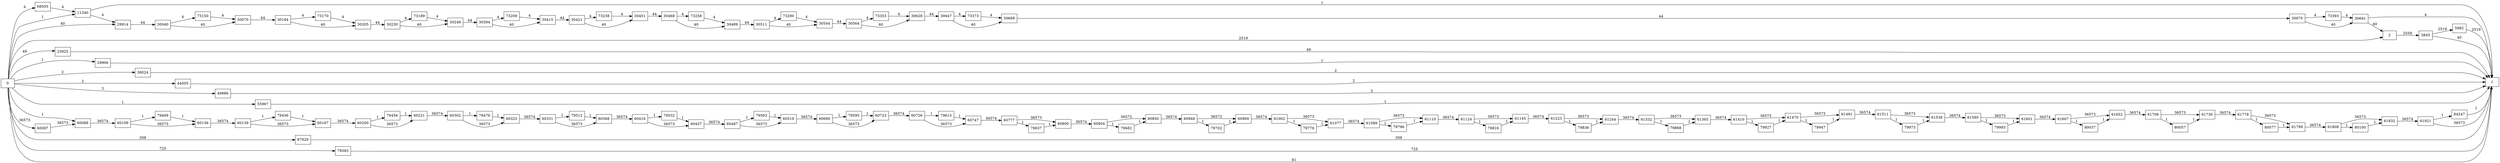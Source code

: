 digraph {
	graph [rankdir=LR]
	node [shape=rectangle]
	2 -> 3845 [label=2559]
	3845 -> 1 [label=40]
	3845 -> 5982 [label=2519]
	5982 -> 1 [label=2519]
	11340 -> 1 [label=1]
	11340 -> 29914 [label=4]
	23925 -> 1 [label=49]
	29906 -> 1 [label=1]
	29914 -> 30040 [label=44]
	30040 -> 30070 [label=40]
	30040 -> 73150 [label=4]
	30070 -> 30184 [label=44]
	30184 -> 30205 [label=40]
	30184 -> 73170 [label=4]
	30205 -> 30230 [label=44]
	30230 -> 30249 [label=40]
	30230 -> 73189 [label=4]
	30249 -> 30394 [label=44]
	30394 -> 30415 [label=40]
	30394 -> 73209 [label=4]
	30415 -> 30421 [label=44]
	30421 -> 30451 [label=40]
	30421 -> 73238 [label=4]
	30451 -> 30468 [label=44]
	30468 -> 30489 [label=40]
	30468 -> 73258 [label=4]
	30489 -> 30511 [label=44]
	30511 -> 30544 [label=40]
	30511 -> 73290 [label=4]
	30544 -> 30564 [label=44]
	30564 -> 30628 [label=40]
	30564 -> 73353 [label=4]
	30628 -> 30647 [label=44]
	30647 -> 30668 [label=40]
	30647 -> 73373 [label=4]
	30668 -> 30670 [label=44]
	30670 -> 30691 [label=40]
	30670 -> 73393 [label=4]
	30691 -> 2 [label=40]
	30691 -> 1 [label=4]
	38024 -> 1 [label=2]
	44005 -> 1 [label=2]
	49986 -> 1 [label=3]
	55967 -> 1 [label=1]
	60087 -> 60088 [label=36573]
	60088 -> 60109 [label=36574]
	60109 -> 60136 [label=36573]
	60109 -> 79409 [label=1]
	60136 -> 60139 [label=36574]
	60139 -> 60167 [label=36573]
	60139 -> 79436 [label=1]
	60167 -> 60200 [label=36574]
	60200 -> 60221 [label=36573]
	60200 -> 79456 [label=1]
	60221 -> 60302 [label=36574]
	60302 -> 60323 [label=36573]
	60302 -> 79476 [label=1]
	60323 -> 60331 [label=36574]
	60331 -> 60368 [label=36573]
	60331 -> 79512 [label=1]
	60368 -> 60416 [label=36574]
	60416 -> 60437 [label=36573]
	60416 -> 79532 [label=1]
	60437 -> 60487 [label=36574]
	60487 -> 60519 [label=36573]
	60487 -> 79563 [label=1]
	60519 -> 60690 [label=36574]
	60690 -> 60723 [label=36573]
	60690 -> 79595 [label=1]
	60723 -> 60726 [label=36574]
	60726 -> 60747 [label=36573]
	60726 -> 79615 [label=1]
	60747 -> 60777 [label=36574]
	60777 -> 60800 [label=36573]
	60777 -> 79637 [label=1]
	60800 -> 60804 [label=36574]
	60804 -> 60850 [label=36573]
	60804 -> 79682 [label=1]
	60850 -> 60948 [label=36574]
	60948 -> 60969 [label=36573]
	60948 -> 79702 [label=1]
	60969 -> 61002 [label=36574]
	61002 -> 61077 [label=36573]
	61002 -> 79776 [label=1]
	61077 -> 61089 [label=36574]
	61089 -> 61110 [label=36573]
	61089 -> 79796 [label=1]
	61110 -> 61124 [label=36574]
	61124 -> 61145 [label=36573]
	61124 -> 79816 [label=1]
	61145 -> 61223 [label=36574]
	61223 -> 61244 [label=36573]
	61223 -> 79836 [label=1]
	61244 -> 61332 [label=36574]
	61332 -> 61365 [label=36573]
	61332 -> 79868 [label=1]
	61365 -> 61410 [label=36574]
	61410 -> 61470 [label=36573]
	61410 -> 79927 [label=1]
	61470 -> 61491 [label=36573]
	61470 -> 79947 [label=1]
	61491 -> 61511 [label=36574]
	61511 -> 61538 [label=36573]
	61511 -> 79973 [label=1]
	61538 -> 61580 [label=36574]
	61580 -> 61601 [label=36573]
	61580 -> 79993 [label=1]
	61601 -> 61607 [label=36574]
	61607 -> 61652 [label=36573]
	61607 -> 80037 [label=1]
	61652 -> 61709 [label=36574]
	61709 -> 61730 [label=36573]
	61709 -> 80057 [label=1]
	61730 -> 61778 [label=36574]
	61778 -> 61799 [label=36573]
	61778 -> 80077 [label=1]
	61799 -> 61808 [label=36574]
	61808 -> 61832 [label=36573]
	61808 -> 80100 [label=1]
	61832 -> 61921 [label=36574]
	61921 -> 1 [label=36573]
	61921 -> 84247 [label=1]
	67929 -> 1 [label=309]
	68505 -> 11340 [label=4]
	73150 -> 30070 [label=4]
	73170 -> 30205 [label=4]
	73189 -> 30249 [label=4]
	73209 -> 30415 [label=4]
	73238 -> 30451 [label=4]
	73258 -> 30489 [label=4]
	73290 -> 30544 [label=4]
	73353 -> 30628 [label=4]
	73373 -> 30668 [label=4]
	73393 -> 30691 [label=4]
	79383 -> 1 [label=725]
	79409 -> 60136 [label=1]
	79436 -> 60167 [label=1]
	79456 -> 60221 [label=1]
	79476 -> 60323 [label=1]
	79512 -> 60368 [label=1]
	79532 -> 60437 [label=1]
	79563 -> 60519 [label=1]
	79595 -> 60723 [label=1]
	79615 -> 60747 [label=1]
	79637 -> 60800 [label=1]
	79682 -> 60850 [label=1]
	79702 -> 60969 [label=1]
	79776 -> 61077 [label=1]
	79796 -> 61110 [label=1]
	79816 -> 61145 [label=1]
	79836 -> 61244 [label=1]
	79868 -> 61365 [label=1]
	79927 -> 61470 [label=1]
	79947 -> 61491 [label=1]
	79973 -> 61538 [label=1]
	79993 -> 61601 [label=1]
	80037 -> 61652 [label=1]
	80057 -> 61730 [label=1]
	80077 -> 61799 [label=1]
	80100 -> 61832 [label=1]
	84247 -> 1 [label=1]
	0 -> 2 [label=2519]
	0 -> 60088 [label=1]
	0 -> 11340 [label=1]
	0 -> 1 [label=81]
	0 -> 23925 [label=49]
	0 -> 29906 [label=1]
	0 -> 29914 [label=40]
	0 -> 38024 [label=2]
	0 -> 44005 [label=2]
	0 -> 49986 [label=3]
	0 -> 55967 [label=1]
	0 -> 60087 [label=36573]
	0 -> 67929 [label=309]
	0 -> 68505 [label=4]
	0 -> 79383 [label=725]
}
